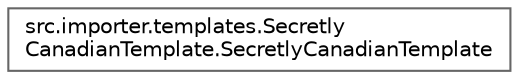 digraph "Graphical Class Hierarchy"
{
 // LATEX_PDF_SIZE
  bgcolor="transparent";
  edge [fontname=Helvetica,fontsize=10,labelfontname=Helvetica,labelfontsize=10];
  node [fontname=Helvetica,fontsize=10,shape=box,height=0.2,width=0.4];
  rankdir="LR";
  Node0 [id="Node000000",label="src.importer.templates.Secretly\lCanadianTemplate.SecretlyCanadianTemplate",height=0.2,width=0.4,color="grey40", fillcolor="white", style="filled",URL="$classsrc_1_1importer_1_1templates_1_1_secretly_canadian_template_1_1_secretly_canadian_template.html",tooltip=" "];
}
